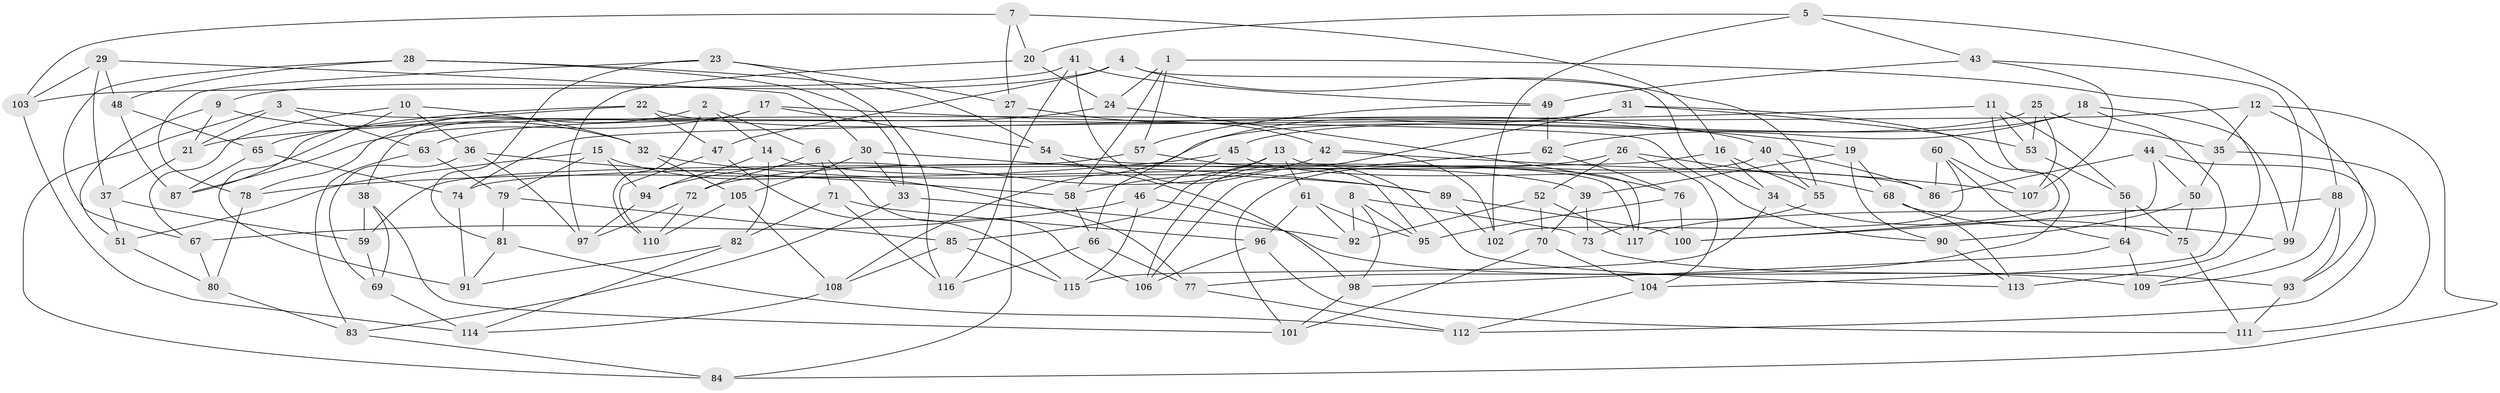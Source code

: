 // Generated by graph-tools (version 1.1) at 2025/59/03/09/25 04:59:32]
// undirected, 117 vertices, 234 edges
graph export_dot {
graph [start="1"]
  node [color=gray90,style=filled];
  1;
  2;
  3;
  4;
  5;
  6;
  7;
  8;
  9;
  10;
  11;
  12;
  13;
  14;
  15;
  16;
  17;
  18;
  19;
  20;
  21;
  22;
  23;
  24;
  25;
  26;
  27;
  28;
  29;
  30;
  31;
  32;
  33;
  34;
  35;
  36;
  37;
  38;
  39;
  40;
  41;
  42;
  43;
  44;
  45;
  46;
  47;
  48;
  49;
  50;
  51;
  52;
  53;
  54;
  55;
  56;
  57;
  58;
  59;
  60;
  61;
  62;
  63;
  64;
  65;
  66;
  67;
  68;
  69;
  70;
  71;
  72;
  73;
  74;
  75;
  76;
  77;
  78;
  79;
  80;
  81;
  82;
  83;
  84;
  85;
  86;
  87;
  88;
  89;
  90;
  91;
  92;
  93;
  94;
  95;
  96;
  97;
  98;
  99;
  100;
  101;
  102;
  103;
  104;
  105;
  106;
  107;
  108;
  109;
  110;
  111;
  112;
  113;
  114;
  115;
  116;
  117;
  1 -- 58;
  1 -- 57;
  1 -- 113;
  1 -- 24;
  2 -- 6;
  2 -- 110;
  2 -- 14;
  2 -- 78;
  3 -- 90;
  3 -- 84;
  3 -- 63;
  3 -- 21;
  4 -- 34;
  4 -- 9;
  4 -- 47;
  4 -- 55;
  5 -- 102;
  5 -- 43;
  5 -- 88;
  5 -- 20;
  6 -- 71;
  6 -- 72;
  6 -- 106;
  7 -- 27;
  7 -- 20;
  7 -- 16;
  7 -- 103;
  8 -- 98;
  8 -- 95;
  8 -- 73;
  8 -- 92;
  9 -- 32;
  9 -- 21;
  9 -- 51;
  10 -- 36;
  10 -- 91;
  10 -- 32;
  10 -- 67;
  11 -- 21;
  11 -- 53;
  11 -- 56;
  11 -- 77;
  12 -- 84;
  12 -- 93;
  12 -- 35;
  12 -- 74;
  13 -- 61;
  13 -- 117;
  13 -- 85;
  13 -- 58;
  14 -- 94;
  14 -- 82;
  14 -- 39;
  15 -- 79;
  15 -- 77;
  15 -- 51;
  15 -- 94;
  16 -- 34;
  16 -- 74;
  16 -- 55;
  17 -- 87;
  17 -- 38;
  17 -- 19;
  17 -- 54;
  18 -- 104;
  18 -- 45;
  18 -- 99;
  18 -- 62;
  19 -- 90;
  19 -- 39;
  19 -- 68;
  20 -- 24;
  20 -- 97;
  21 -- 37;
  22 -- 65;
  22 -- 87;
  22 -- 40;
  22 -- 47;
  23 -- 81;
  23 -- 27;
  23 -- 78;
  23 -- 116;
  24 -- 63;
  24 -- 76;
  25 -- 108;
  25 -- 53;
  25 -- 107;
  25 -- 35;
  26 -- 52;
  26 -- 68;
  26 -- 104;
  26 -- 72;
  27 -- 42;
  27 -- 84;
  28 -- 54;
  28 -- 33;
  28 -- 48;
  28 -- 67;
  29 -- 48;
  29 -- 103;
  29 -- 37;
  29 -- 30;
  30 -- 89;
  30 -- 33;
  30 -- 105;
  31 -- 53;
  31 -- 100;
  31 -- 66;
  31 -- 106;
  32 -- 89;
  32 -- 105;
  33 -- 83;
  33 -- 92;
  34 -- 75;
  34 -- 115;
  35 -- 111;
  35 -- 50;
  36 -- 58;
  36 -- 69;
  36 -- 97;
  37 -- 59;
  37 -- 51;
  38 -- 59;
  38 -- 69;
  38 -- 101;
  39 -- 73;
  39 -- 70;
  40 -- 55;
  40 -- 86;
  40 -- 101;
  41 -- 103;
  41 -- 49;
  41 -- 116;
  41 -- 95;
  42 -- 107;
  42 -- 94;
  42 -- 102;
  43 -- 49;
  43 -- 99;
  43 -- 107;
  44 -- 86;
  44 -- 112;
  44 -- 50;
  44 -- 100;
  45 -- 86;
  45 -- 78;
  45 -- 46;
  46 -- 67;
  46 -- 115;
  46 -- 109;
  47 -- 110;
  47 -- 115;
  48 -- 87;
  48 -- 65;
  49 -- 62;
  49 -- 57;
  50 -- 90;
  50 -- 75;
  51 -- 80;
  52 -- 70;
  52 -- 92;
  52 -- 117;
  53 -- 56;
  54 -- 98;
  54 -- 117;
  55 -- 73;
  56 -- 64;
  56 -- 75;
  57 -- 59;
  57 -- 113;
  58 -- 66;
  59 -- 69;
  60 -- 86;
  60 -- 107;
  60 -- 102;
  60 -- 64;
  61 -- 95;
  61 -- 96;
  61 -- 92;
  62 -- 106;
  62 -- 76;
  63 -- 79;
  63 -- 83;
  64 -- 98;
  64 -- 109;
  65 -- 87;
  65 -- 74;
  66 -- 77;
  66 -- 116;
  67 -- 80;
  68 -- 113;
  68 -- 99;
  69 -- 114;
  70 -- 101;
  70 -- 104;
  71 -- 116;
  71 -- 96;
  71 -- 82;
  72 -- 110;
  72 -- 97;
  73 -- 93;
  74 -- 91;
  75 -- 111;
  76 -- 100;
  76 -- 95;
  77 -- 112;
  78 -- 80;
  79 -- 85;
  79 -- 81;
  80 -- 83;
  81 -- 112;
  81 -- 91;
  82 -- 91;
  82 -- 114;
  83 -- 84;
  85 -- 108;
  85 -- 115;
  88 -- 117;
  88 -- 93;
  88 -- 109;
  89 -- 100;
  89 -- 102;
  90 -- 113;
  93 -- 111;
  94 -- 97;
  96 -- 111;
  96 -- 106;
  98 -- 101;
  99 -- 109;
  103 -- 114;
  104 -- 112;
  105 -- 110;
  105 -- 108;
  108 -- 114;
}
